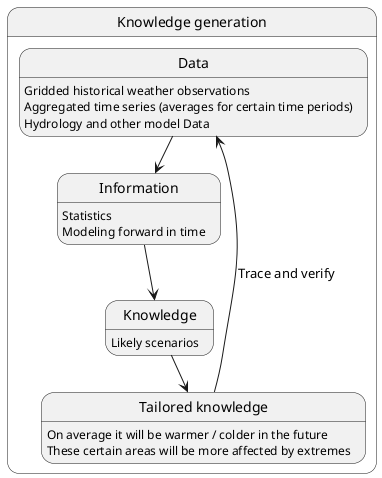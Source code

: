 @startuml

state "Knowledge generation" as kg {

state Data {
  Data : Gridded historical weather observations
  Data : Aggregated time series (averages for certain time periods)
  Data : Hydrology and other model Data
}

state Information {
  Information : Statistics 
  Information : Modeling forward in time
}

state Knowledge {
  Knowledge : Likely scenarios
}

state "Tailored knowledge" as tk {
  tk : On average it will be warmer / colder in the future
  tk : These certain areas will be more affected by extremes
}
}

Data --> Information
Information --> Knowledge
Knowledge --> tk
tk --> Data : Trace and verify

@enduml
